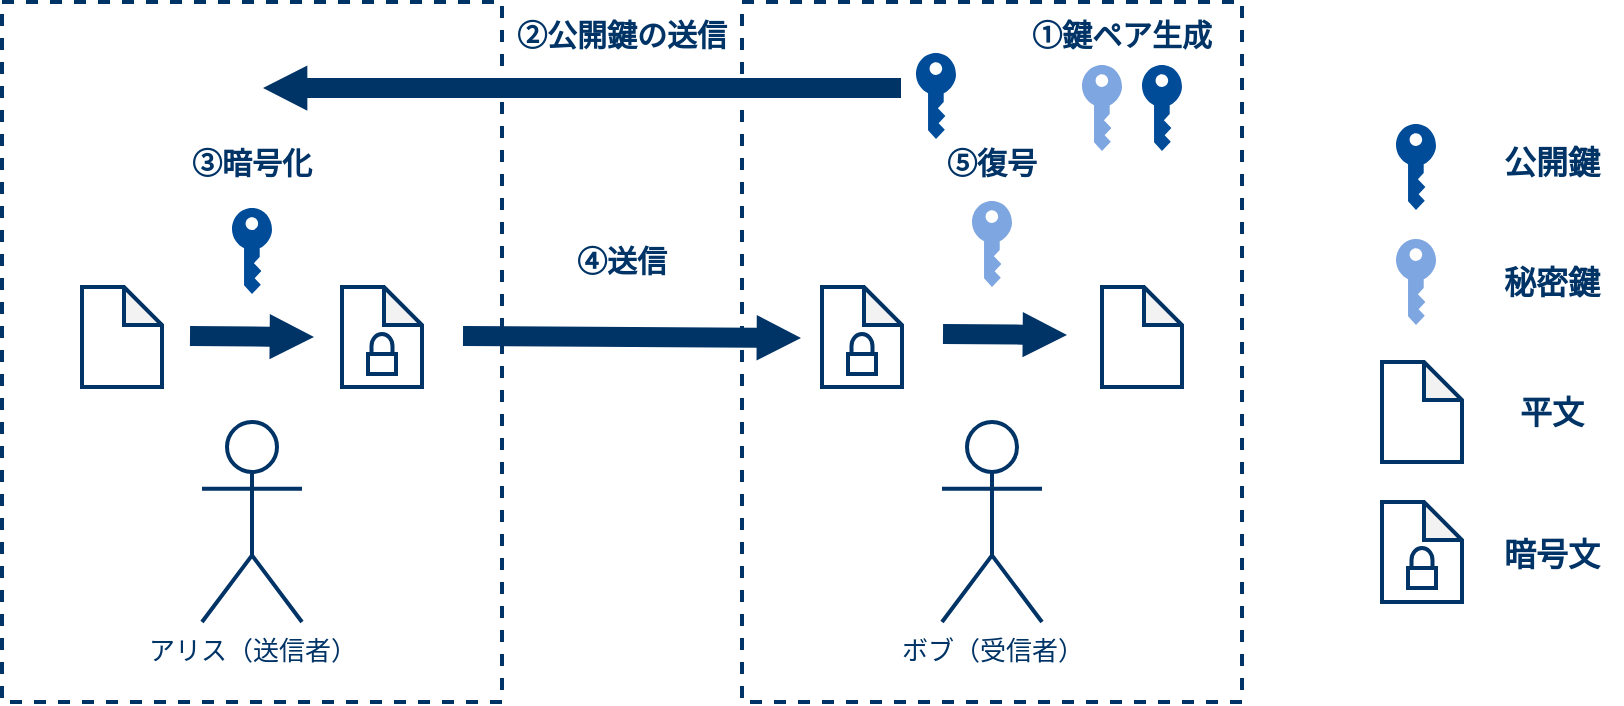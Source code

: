 <mxfile version="13.1.3">
    <diagram id="6hGFLwfOUW9BJ-s0fimq" name="Page-1">
        <mxGraphModel dx="1826" dy="1827" grid="1" gridSize="10" guides="1" tooltips="1" connect="1" arrows="1" fold="1" page="1" pageScale="1" pageWidth="1169" pageHeight="827" math="0" shadow="0">
            <root>
                <mxCell id="0"/>
                <mxCell id="1" parent="0"/>
                <mxCell id="77" value="" style="rounded=0;whiteSpace=wrap;html=1;dashed=1;strokeColor=#003366;strokeWidth=2;fillColor=#ffffff;" parent="1" vertex="1">
                    <mxGeometry x="340" y="-80" width="250" height="350" as="geometry"/>
                </mxCell>
                <mxCell id="72" value="" style="rounded=0;whiteSpace=wrap;html=1;dashed=1;strokeColor=#003366;strokeWidth=2;fillColor=#ffffff;" parent="1" vertex="1">
                    <mxGeometry x="-30" y="-80" width="250" height="350" as="geometry"/>
                </mxCell>
                <mxCell id="2" value="&lt;font color=&quot;#003366&quot; style=&quot;font-size: 13px&quot;&gt;アリス（送信者）&lt;/font&gt;" style="shape=umlActor;verticalLabelPosition=bottom;labelBackgroundColor=#ffffff;verticalAlign=top;html=1;outlineConnect=0;strokeColor=#003366;strokeWidth=2;" parent="1" vertex="1">
                    <mxGeometry x="70" y="130" width="50" height="100" as="geometry"/>
                </mxCell>
                <mxCell id="3" value="&lt;font color=&quot;#003366&quot; style=&quot;font-size: 13px&quot;&gt;ボブ（受信者）&lt;/font&gt;" style="shape=umlActor;verticalLabelPosition=bottom;labelBackgroundColor=#ffffff;verticalAlign=top;html=1;outlineConnect=0;strokeColor=#003366;strokeWidth=2;" parent="1" vertex="1">
                    <mxGeometry x="440" y="130" width="50" height="100" as="geometry"/>
                </mxCell>
                <mxCell id="11" value="" style="shape=flexArrow;endArrow=classic;html=1;endWidth=11.667;endSize=7.058;fillColor=#003366;strokeColor=none;" parent="1" edge="1">
                    <mxGeometry width="50" height="50" relative="1" as="geometry">
                        <mxPoint x="200" y="87.0" as="sourcePoint"/>
                        <mxPoint x="370" y="88" as="targetPoint"/>
                    </mxGeometry>
                </mxCell>
                <mxCell id="22" value="&lt;font color=&quot;#003366&quot;&gt;&lt;br&gt;&lt;br&gt;&lt;/font&gt;" style="shape=note;whiteSpace=wrap;html=1;backgroundOutline=1;darkOpacity=0.05;size=19;gradientColor=none;fillColor=#FFFFFF;strokeColor=#003366;strokeWidth=2;" parent="1" vertex="1">
                    <mxGeometry x="140" y="62.5" width="40" height="50" as="geometry"/>
                </mxCell>
                <mxCell id="45" value="" style="pointerEvents=1;shadow=0;dashed=0;html=1;strokeColor=none;labelPosition=center;verticalLabelPosition=bottom;verticalAlign=top;outlineConnect=0;align=center;shape=mxgraph.office.security.key_permissions;fillColor=#004C99;" parent="1" vertex="1">
                    <mxGeometry x="85" y="23" width="20" height="43" as="geometry"/>
                </mxCell>
                <mxCell id="46" value="" style="pointerEvents=1;shadow=0;dashed=0;html=1;strokeColor=none;labelPosition=center;verticalLabelPosition=bottom;verticalAlign=top;outlineConnect=0;align=center;shape=mxgraph.office.security.key_permissions;fillColor=#7EA6E0;" parent="1" vertex="1">
                    <mxGeometry x="455" y="19.5" width="20" height="43" as="geometry"/>
                </mxCell>
                <mxCell id="53" value="&lt;font color=&quot;#003366&quot;&gt;&lt;br&gt;&lt;br&gt;&lt;/font&gt;" style="shape=note;whiteSpace=wrap;html=1;backgroundOutline=1;darkOpacity=0.05;size=19;gradientColor=none;fillColor=#FFFFFF;strokeColor=#003366;strokeWidth=2;" parent="1" vertex="1">
                    <mxGeometry x="10" y="62.5" width="40" height="50" as="geometry"/>
                </mxCell>
                <mxCell id="54" value="&lt;font color=&quot;#003366&quot;&gt;&lt;br&gt;&lt;br&gt;&lt;/font&gt;" style="shape=note;whiteSpace=wrap;html=1;backgroundOutline=1;darkOpacity=0.05;size=19;gradientColor=none;fillColor=#FFFFFF;strokeColor=#003366;strokeWidth=2;" parent="1" vertex="1">
                    <mxGeometry x="520" y="62.5" width="40" height="50" as="geometry"/>
                </mxCell>
                <mxCell id="57" value="&lt;font color=&quot;#003366&quot;&gt;&lt;br&gt;&lt;br&gt;&lt;/font&gt;" style="shape=note;whiteSpace=wrap;html=1;backgroundOutline=1;darkOpacity=0.05;size=19;gradientColor=none;fillColor=#FFFFFF;strokeColor=#003366;strokeWidth=2;" parent="1" vertex="1">
                    <mxGeometry x="380" y="62.5" width="40" height="50" as="geometry"/>
                </mxCell>
                <mxCell id="60" value="" style="shape=flexArrow;endArrow=classic;html=1;endWidth=11.667;endSize=7.058;fillColor=#003366;strokeColor=none;" parent="1" edge="1">
                    <mxGeometry width="50" height="50" relative="1" as="geometry">
                        <mxPoint x="63.5" y="87" as="sourcePoint"/>
                        <mxPoint x="126.5" y="87.5" as="targetPoint"/>
                    </mxGeometry>
                </mxCell>
                <mxCell id="61" value="" style="shape=flexArrow;endArrow=classic;html=1;endWidth=11.667;endSize=7.058;fillColor=#003366;strokeColor=none;" parent="1" edge="1">
                    <mxGeometry width="50" height="50" relative="1" as="geometry">
                        <mxPoint x="440" y="86" as="sourcePoint"/>
                        <mxPoint x="503" y="86.5" as="targetPoint"/>
                    </mxGeometry>
                </mxCell>
                <mxCell id="69" value="" style="html=1;verticalLabelPosition=bottom;align=center;labelBackgroundColor=#ffffff;verticalAlign=top;strokeWidth=2;strokeColor=#003366;shadow=0;dashed=0;shape=mxgraph.ios7.icons.locked;" parent="1" vertex="1">
                    <mxGeometry x="153" y="86" width="14" height="20" as="geometry"/>
                </mxCell>
                <mxCell id="70" value="" style="html=1;verticalLabelPosition=bottom;align=center;labelBackgroundColor=#ffffff;verticalAlign=top;strokeWidth=2;strokeColor=#003366;shadow=0;dashed=0;shape=mxgraph.ios7.icons.locked;" parent="1" vertex="1">
                    <mxGeometry x="393" y="86" width="14" height="20" as="geometry"/>
                </mxCell>
                <mxCell id="73" value="&lt;font color=&quot;#003366&quot;&gt;&lt;span style=&quot;font-size: 15px&quot;&gt;&lt;b&gt;①鍵ペア生成&lt;/b&gt;&lt;/span&gt;&lt;/font&gt;" style="text;html=1;strokeColor=none;fillColor=none;align=center;verticalAlign=middle;whiteSpace=wrap;rounded=0;dashed=1;" parent="1" vertex="1">
                    <mxGeometry x="450" y="-74.5" width="160" height="20" as="geometry"/>
                </mxCell>
                <mxCell id="75" value="&lt;font style=&quot;font-size: 15px&quot; color=&quot;#003366&quot;&gt;&lt;b&gt;②公開鍵の送信&lt;/b&gt;&lt;/font&gt;" style="text;html=1;strokeColor=none;fillColor=none;align=center;verticalAlign=middle;whiteSpace=wrap;rounded=0;dashed=1;" parent="1" vertex="1">
                    <mxGeometry x="200" y="-74.5" width="160" height="20" as="geometry"/>
                </mxCell>
                <mxCell id="76" value="&lt;font style=&quot;font-size: 15px&quot; color=&quot;#003366&quot;&gt;&lt;b&gt;⑤復号&lt;/b&gt;&lt;/font&gt;" style="text;html=1;strokeColor=none;fillColor=none;align=center;verticalAlign=middle;whiteSpace=wrap;rounded=0;dashed=1;" parent="1" vertex="1">
                    <mxGeometry x="385" y="-10" width="160" height="20" as="geometry"/>
                </mxCell>
                <mxCell id="81" value="&lt;font color=&quot;#003366&quot;&gt;&lt;br&gt;&lt;br&gt;&lt;/font&gt;" style="shape=note;whiteSpace=wrap;html=1;backgroundOutline=1;darkOpacity=0.05;size=19;gradientColor=none;fillColor=#FFFFFF;strokeColor=#003366;strokeWidth=2;" parent="1" vertex="1">
                    <mxGeometry x="660" y="100" width="40" height="50" as="geometry"/>
                </mxCell>
                <mxCell id="82" value="&lt;font color=&quot;#003366&quot;&gt;&lt;br&gt;&lt;br&gt;&lt;/font&gt;" style="shape=note;whiteSpace=wrap;html=1;backgroundOutline=1;darkOpacity=0.05;size=19;gradientColor=none;fillColor=#FFFFFF;strokeColor=#003366;strokeWidth=2;" parent="1" vertex="1">
                    <mxGeometry x="660" y="170" width="40" height="50" as="geometry"/>
                </mxCell>
                <mxCell id="83" value="" style="html=1;verticalLabelPosition=bottom;align=center;labelBackgroundColor=#ffffff;verticalAlign=top;strokeWidth=2;strokeColor=#003366;shadow=0;dashed=0;shape=mxgraph.ios7.icons.locked;" parent="1" vertex="1">
                    <mxGeometry x="673" y="193" width="14" height="20" as="geometry"/>
                </mxCell>
                <mxCell id="84" value="" style="pointerEvents=1;shadow=0;dashed=0;html=1;strokeColor=none;labelPosition=center;verticalLabelPosition=bottom;verticalAlign=top;outlineConnect=0;align=center;shape=mxgraph.office.security.key_permissions;fillColor=#004C99;" parent="1" vertex="1">
                    <mxGeometry x="667" y="-19" width="20" height="43" as="geometry"/>
                </mxCell>
                <mxCell id="85" value="&lt;font color=&quot;#003366&quot;&gt;&lt;span style=&quot;font-size: 16px&quot;&gt;&lt;b&gt;公開鍵&lt;/b&gt;&lt;/span&gt;&lt;/font&gt;" style="text;html=1;strokeColor=none;fillColor=none;align=center;verticalAlign=middle;whiteSpace=wrap;rounded=0;dashed=1;" parent="1" vertex="1">
                    <mxGeometry x="710" y="-17" width="70" height="34" as="geometry"/>
                </mxCell>
                <mxCell id="86" value="&lt;font color=&quot;#003366&quot;&gt;&lt;span style=&quot;font-size: 16px&quot;&gt;&lt;b&gt;平文&lt;/b&gt;&lt;/span&gt;&lt;/font&gt;" style="text;html=1;strokeColor=none;fillColor=none;align=center;verticalAlign=middle;whiteSpace=wrap;rounded=0;dashed=1;" parent="1" vertex="1">
                    <mxGeometry x="710" y="108" width="70" height="34" as="geometry"/>
                </mxCell>
                <mxCell id="87" value="&lt;font color=&quot;#003366&quot;&gt;&lt;span style=&quot;font-size: 16px&quot;&gt;&lt;b&gt;暗号文&lt;/b&gt;&lt;/span&gt;&lt;/font&gt;" style="text;html=1;strokeColor=none;fillColor=none;align=center;verticalAlign=middle;whiteSpace=wrap;rounded=0;dashed=1;" parent="1" vertex="1">
                    <mxGeometry x="710" y="179" width="70" height="34" as="geometry"/>
                </mxCell>
                <mxCell id="88" value="" style="shape=flexArrow;endArrow=classic;html=1;endWidth=11.667;endSize=7.058;fillColor=#003366;strokeColor=none;entryX=0.52;entryY=0.123;entryDx=0;entryDy=0;entryPerimeter=0;" edge="1" parent="1">
                    <mxGeometry width="50" height="50" relative="1" as="geometry">
                        <mxPoint x="420" y="-37" as="sourcePoint"/>
                        <mxPoint x="100" y="-36.95" as="targetPoint"/>
                    </mxGeometry>
                </mxCell>
                <mxCell id="89" value="" style="pointerEvents=1;shadow=0;dashed=0;html=1;strokeColor=none;labelPosition=center;verticalLabelPosition=bottom;verticalAlign=top;outlineConnect=0;align=center;shape=mxgraph.office.security.key_permissions;fillColor=#004C99;" vertex="1" parent="1">
                    <mxGeometry x="427" y="-54.5" width="20" height="43" as="geometry"/>
                </mxCell>
                <mxCell id="94" value="&lt;font style=&quot;font-size: 15px&quot; color=&quot;#003366&quot;&gt;&lt;b&gt;③暗号化&lt;/b&gt;&lt;/font&gt;" style="text;html=1;strokeColor=none;fillColor=none;align=center;verticalAlign=middle;whiteSpace=wrap;rounded=0;dashed=1;" vertex="1" parent="1">
                    <mxGeometry x="15" y="-10" width="160" height="20" as="geometry"/>
                </mxCell>
                <mxCell id="96" value="" style="pointerEvents=1;shadow=0;dashed=0;html=1;strokeColor=none;labelPosition=center;verticalLabelPosition=bottom;verticalAlign=top;outlineConnect=0;align=center;shape=mxgraph.office.security.key_permissions;fillColor=#7EA6E0;" vertex="1" parent="1">
                    <mxGeometry x="510" y="-48.5" width="20" height="43" as="geometry"/>
                </mxCell>
                <mxCell id="97" value="" style="pointerEvents=1;shadow=0;dashed=0;html=1;strokeColor=none;labelPosition=center;verticalLabelPosition=bottom;verticalAlign=top;outlineConnect=0;align=center;shape=mxgraph.office.security.key_permissions;fillColor=#004C99;" vertex="1" parent="1">
                    <mxGeometry x="540" y="-48.5" width="20" height="43" as="geometry"/>
                </mxCell>
                <mxCell id="99" value="" style="pointerEvents=1;shadow=0;dashed=0;html=1;strokeColor=none;labelPosition=center;verticalLabelPosition=bottom;verticalAlign=top;outlineConnect=0;align=center;shape=mxgraph.office.security.key_permissions;fillColor=#7EA6E0;" vertex="1" parent="1">
                    <mxGeometry x="667" y="38.5" width="20" height="43" as="geometry"/>
                </mxCell>
                <mxCell id="100" value="&lt;font color=&quot;#003366&quot;&gt;&lt;span style=&quot;font-size: 16px&quot;&gt;&lt;b&gt;秘密鍵&lt;/b&gt;&lt;/span&gt;&lt;/font&gt;" style="text;html=1;strokeColor=none;fillColor=none;align=center;verticalAlign=middle;whiteSpace=wrap;rounded=0;dashed=1;" vertex="1" parent="1">
                    <mxGeometry x="710" y="43" width="70" height="34" as="geometry"/>
                </mxCell>
                <mxCell id="103" value="&lt;font style=&quot;font-size: 15px&quot; color=&quot;#003366&quot;&gt;&lt;b&gt;④送信&lt;/b&gt;&lt;/font&gt;" style="text;html=1;strokeColor=none;fillColor=none;align=center;verticalAlign=middle;whiteSpace=wrap;rounded=0;dashed=1;" vertex="1" parent="1">
                    <mxGeometry x="200" y="38.5" width="160" height="20" as="geometry"/>
                </mxCell>
            </root>
        </mxGraphModel>
    </diagram>
</mxfile>